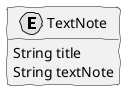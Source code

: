 @startuml  dm.png
skinparam handwritten true
skinparam monochrome true
skinparam packageStyle rect
skinparam defaultFontName FG Virgil
skinparam shadowing false

hide empty methods

class TextNote << (E,yellow) >> {
	String title
	String textNote
}

@enduml